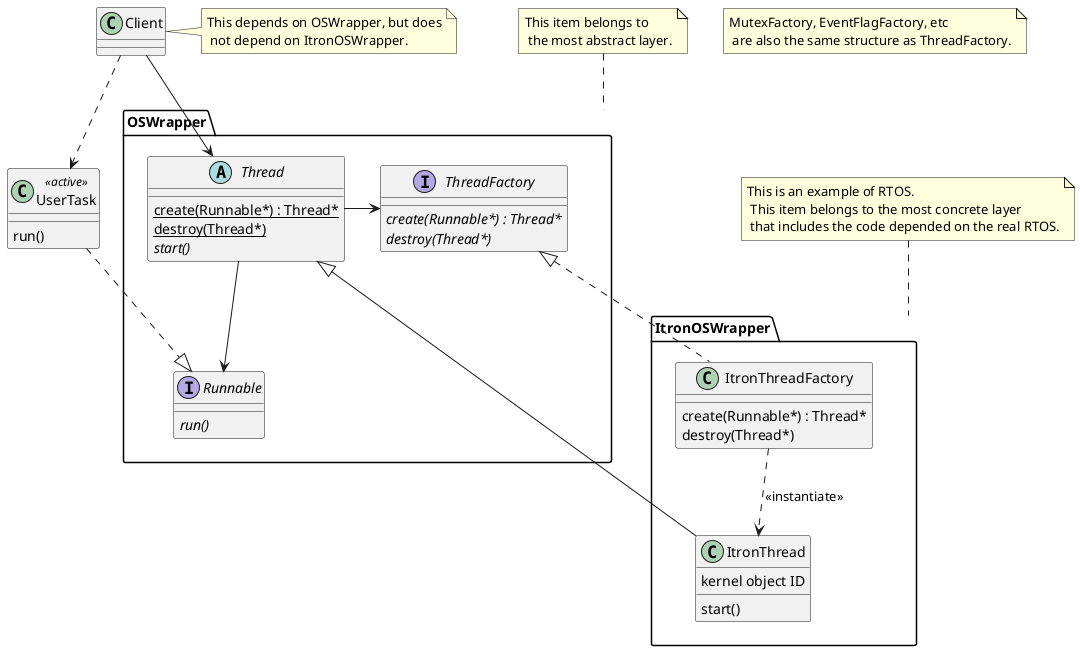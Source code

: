 @startuml inline_umlgraph_1.png
package OSWrapper {
  abstract class Thread {
    {static} create(Runnable*) : Thread*
    {static} destroy(Thread*)
    {abstract} start()
  }
  interface ThreadFactory {
    {abstract} create(Runnable*) : Thread*
    {abstract} destroy(Thread*)
  }
  interface Runnable {
    {abstract} run()
  }
}

package ItronOSWrapper {
  class ItronThread {
    kernel object ID
    start()
  }
  class ItronThreadFactory {
    create(Runnable*) : Thread*
    destroy(Thread*)
  }
}

class UserTask << active >> {
  run()
}

Thread <|-- ItronThread
ThreadFactory <|.. ItronThreadFactory
Thread -> ThreadFactory
ItronThreadFactory ..> ItronThread : <<instantiate>>
Thread --> Runnable
UserTask .|> Runnable
Client --> Thread
Client ..> UserTask
note right of Client : This depends on OSWrapper, but does\n not depend on ItronOSWrapper.
note "This item belongs to \n the most abstract layer." as N1
N1 .. OSWrapper
note "This is an example of RTOS.\n This item belongs to the most concrete layer \n that includes the code depended on the real RTOS." as N2
N2 .. ItronOSWrapper
note "MutexFactory, EventFlagFactory, etc \n are also the same structure as ThreadFactory." as N3
@enduml
@startuml inline_umlgraph_2.png
title Thread State Transition

[*] -right-> FINISHED : create
FINISHED -right-> READY : start
READY --> RUNNING : dispatch
RUNNING --> READY : preempted
RUNNING -right-> WAITING : wait
WAITING --> READY : release from waiting
RUNNING --> FINISHED : finish
FINISHED --> [*] : destroy
@enduml
